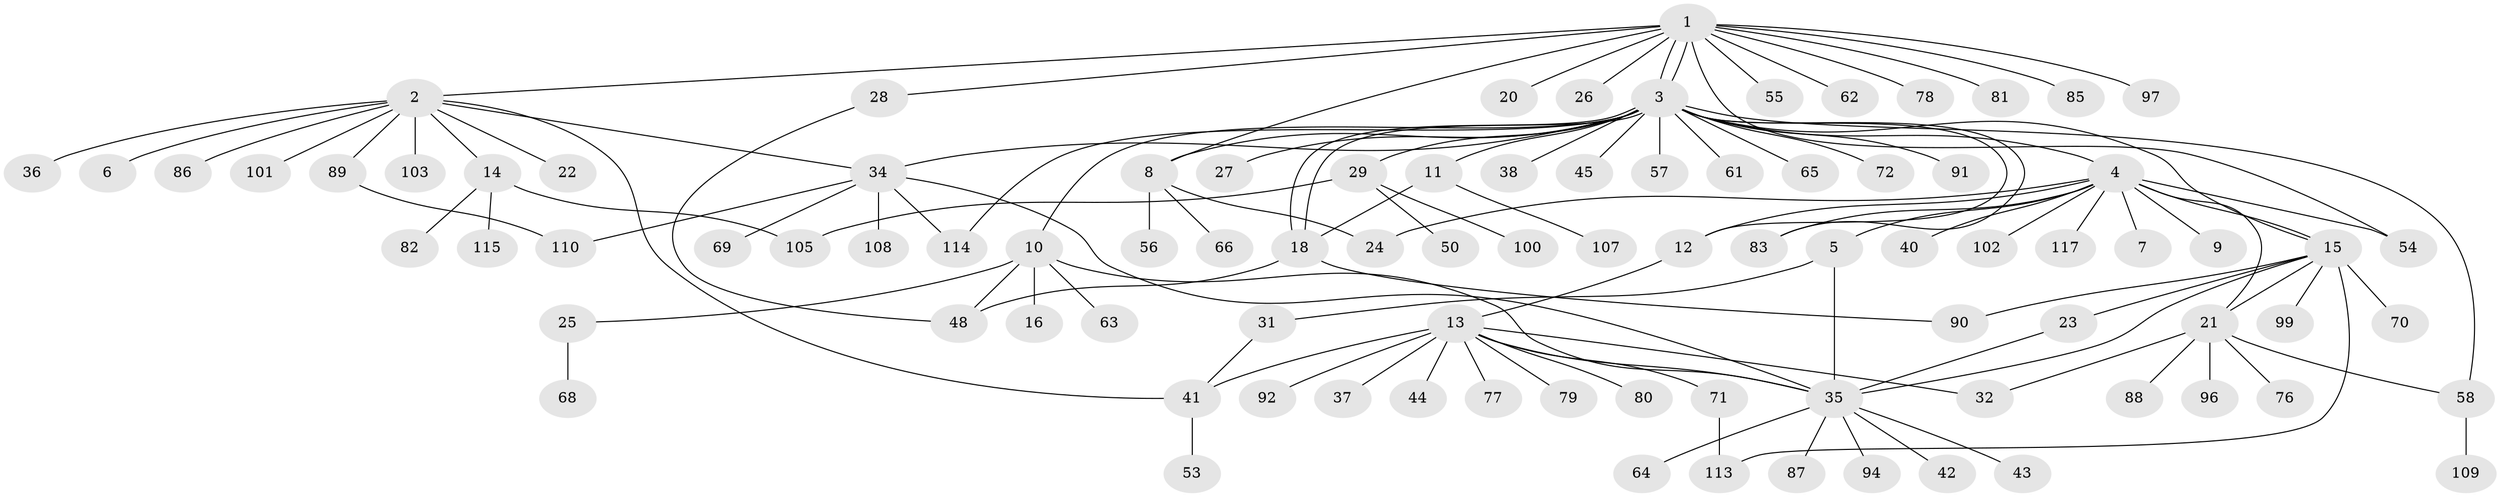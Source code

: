 // Generated by graph-tools (version 1.1) at 2025/51/02/27/25 19:51:55]
// undirected, 92 vertices, 118 edges
graph export_dot {
graph [start="1"]
  node [color=gray90,style=filled];
  1 [super="+49"];
  2 [super="+19"];
  3 [super="+39"];
  4 [super="+33"];
  5 [super="+59"];
  6 [super="+51"];
  7;
  8 [super="+30"];
  9;
  10 [super="+98"];
  11 [super="+17"];
  12;
  13 [super="+60"];
  14 [super="+75"];
  15 [super="+52"];
  16;
  18 [super="+93"];
  20;
  21 [super="+47"];
  22;
  23;
  24;
  25 [super="+95"];
  26;
  27 [super="+104"];
  28;
  29 [super="+73"];
  31;
  32 [super="+111"];
  34 [super="+46"];
  35 [super="+84"];
  36;
  37;
  38;
  40;
  41 [super="+74"];
  42;
  43;
  44;
  45;
  48 [super="+106"];
  50;
  53;
  54;
  55;
  56;
  57;
  58 [super="+112"];
  61;
  62;
  63 [super="+67"];
  64;
  65;
  66;
  68;
  69;
  70;
  71;
  72;
  76;
  77;
  78;
  79;
  80;
  81;
  82;
  83;
  85;
  86;
  87;
  88;
  89;
  90;
  91;
  92;
  94 [super="+116"];
  96;
  97;
  99;
  100;
  101;
  102;
  103;
  105;
  107;
  108;
  109;
  110;
  113;
  114;
  115;
  117;
  1 -- 2;
  1 -- 3;
  1 -- 3;
  1 -- 8;
  1 -- 20;
  1 -- 26;
  1 -- 28;
  1 -- 54;
  1 -- 55;
  1 -- 62;
  1 -- 78;
  1 -- 81;
  1 -- 85;
  1 -- 97;
  2 -- 6;
  2 -- 14;
  2 -- 22;
  2 -- 34;
  2 -- 36;
  2 -- 41;
  2 -- 86;
  2 -- 89;
  2 -- 101;
  2 -- 103;
  3 -- 4;
  3 -- 8;
  3 -- 10;
  3 -- 11;
  3 -- 12;
  3 -- 15;
  3 -- 18;
  3 -- 18;
  3 -- 27;
  3 -- 29;
  3 -- 34;
  3 -- 38;
  3 -- 45;
  3 -- 57;
  3 -- 58 [weight=2];
  3 -- 61;
  3 -- 65;
  3 -- 72;
  3 -- 83;
  3 -- 91;
  3 -- 114;
  4 -- 5;
  4 -- 7;
  4 -- 9;
  4 -- 12;
  4 -- 21;
  4 -- 24;
  4 -- 40;
  4 -- 102;
  4 -- 83;
  4 -- 117;
  4 -- 54;
  4 -- 15;
  5 -- 31;
  5 -- 35;
  8 -- 24;
  8 -- 56;
  8 -- 66;
  10 -- 16;
  10 -- 25;
  10 -- 48;
  10 -- 63;
  10 -- 35;
  11 -- 18;
  11 -- 107;
  12 -- 13;
  13 -- 37;
  13 -- 44;
  13 -- 71;
  13 -- 77;
  13 -- 79;
  13 -- 80;
  13 -- 92;
  13 -- 35;
  13 -- 41;
  13 -- 32;
  14 -- 82;
  14 -- 105;
  14 -- 115;
  15 -- 23;
  15 -- 35;
  15 -- 90;
  15 -- 99;
  15 -- 113;
  15 -- 70;
  15 -- 21;
  18 -- 48;
  18 -- 90;
  21 -- 32;
  21 -- 58;
  21 -- 76;
  21 -- 88;
  21 -- 96;
  23 -- 35;
  25 -- 68;
  28 -- 48;
  29 -- 50;
  29 -- 105;
  29 -- 100;
  31 -- 41;
  34 -- 35;
  34 -- 69;
  34 -- 108;
  34 -- 110;
  34 -- 114;
  35 -- 42;
  35 -- 43;
  35 -- 64;
  35 -- 87;
  35 -- 94;
  41 -- 53;
  58 -- 109;
  71 -- 113;
  89 -- 110;
}
